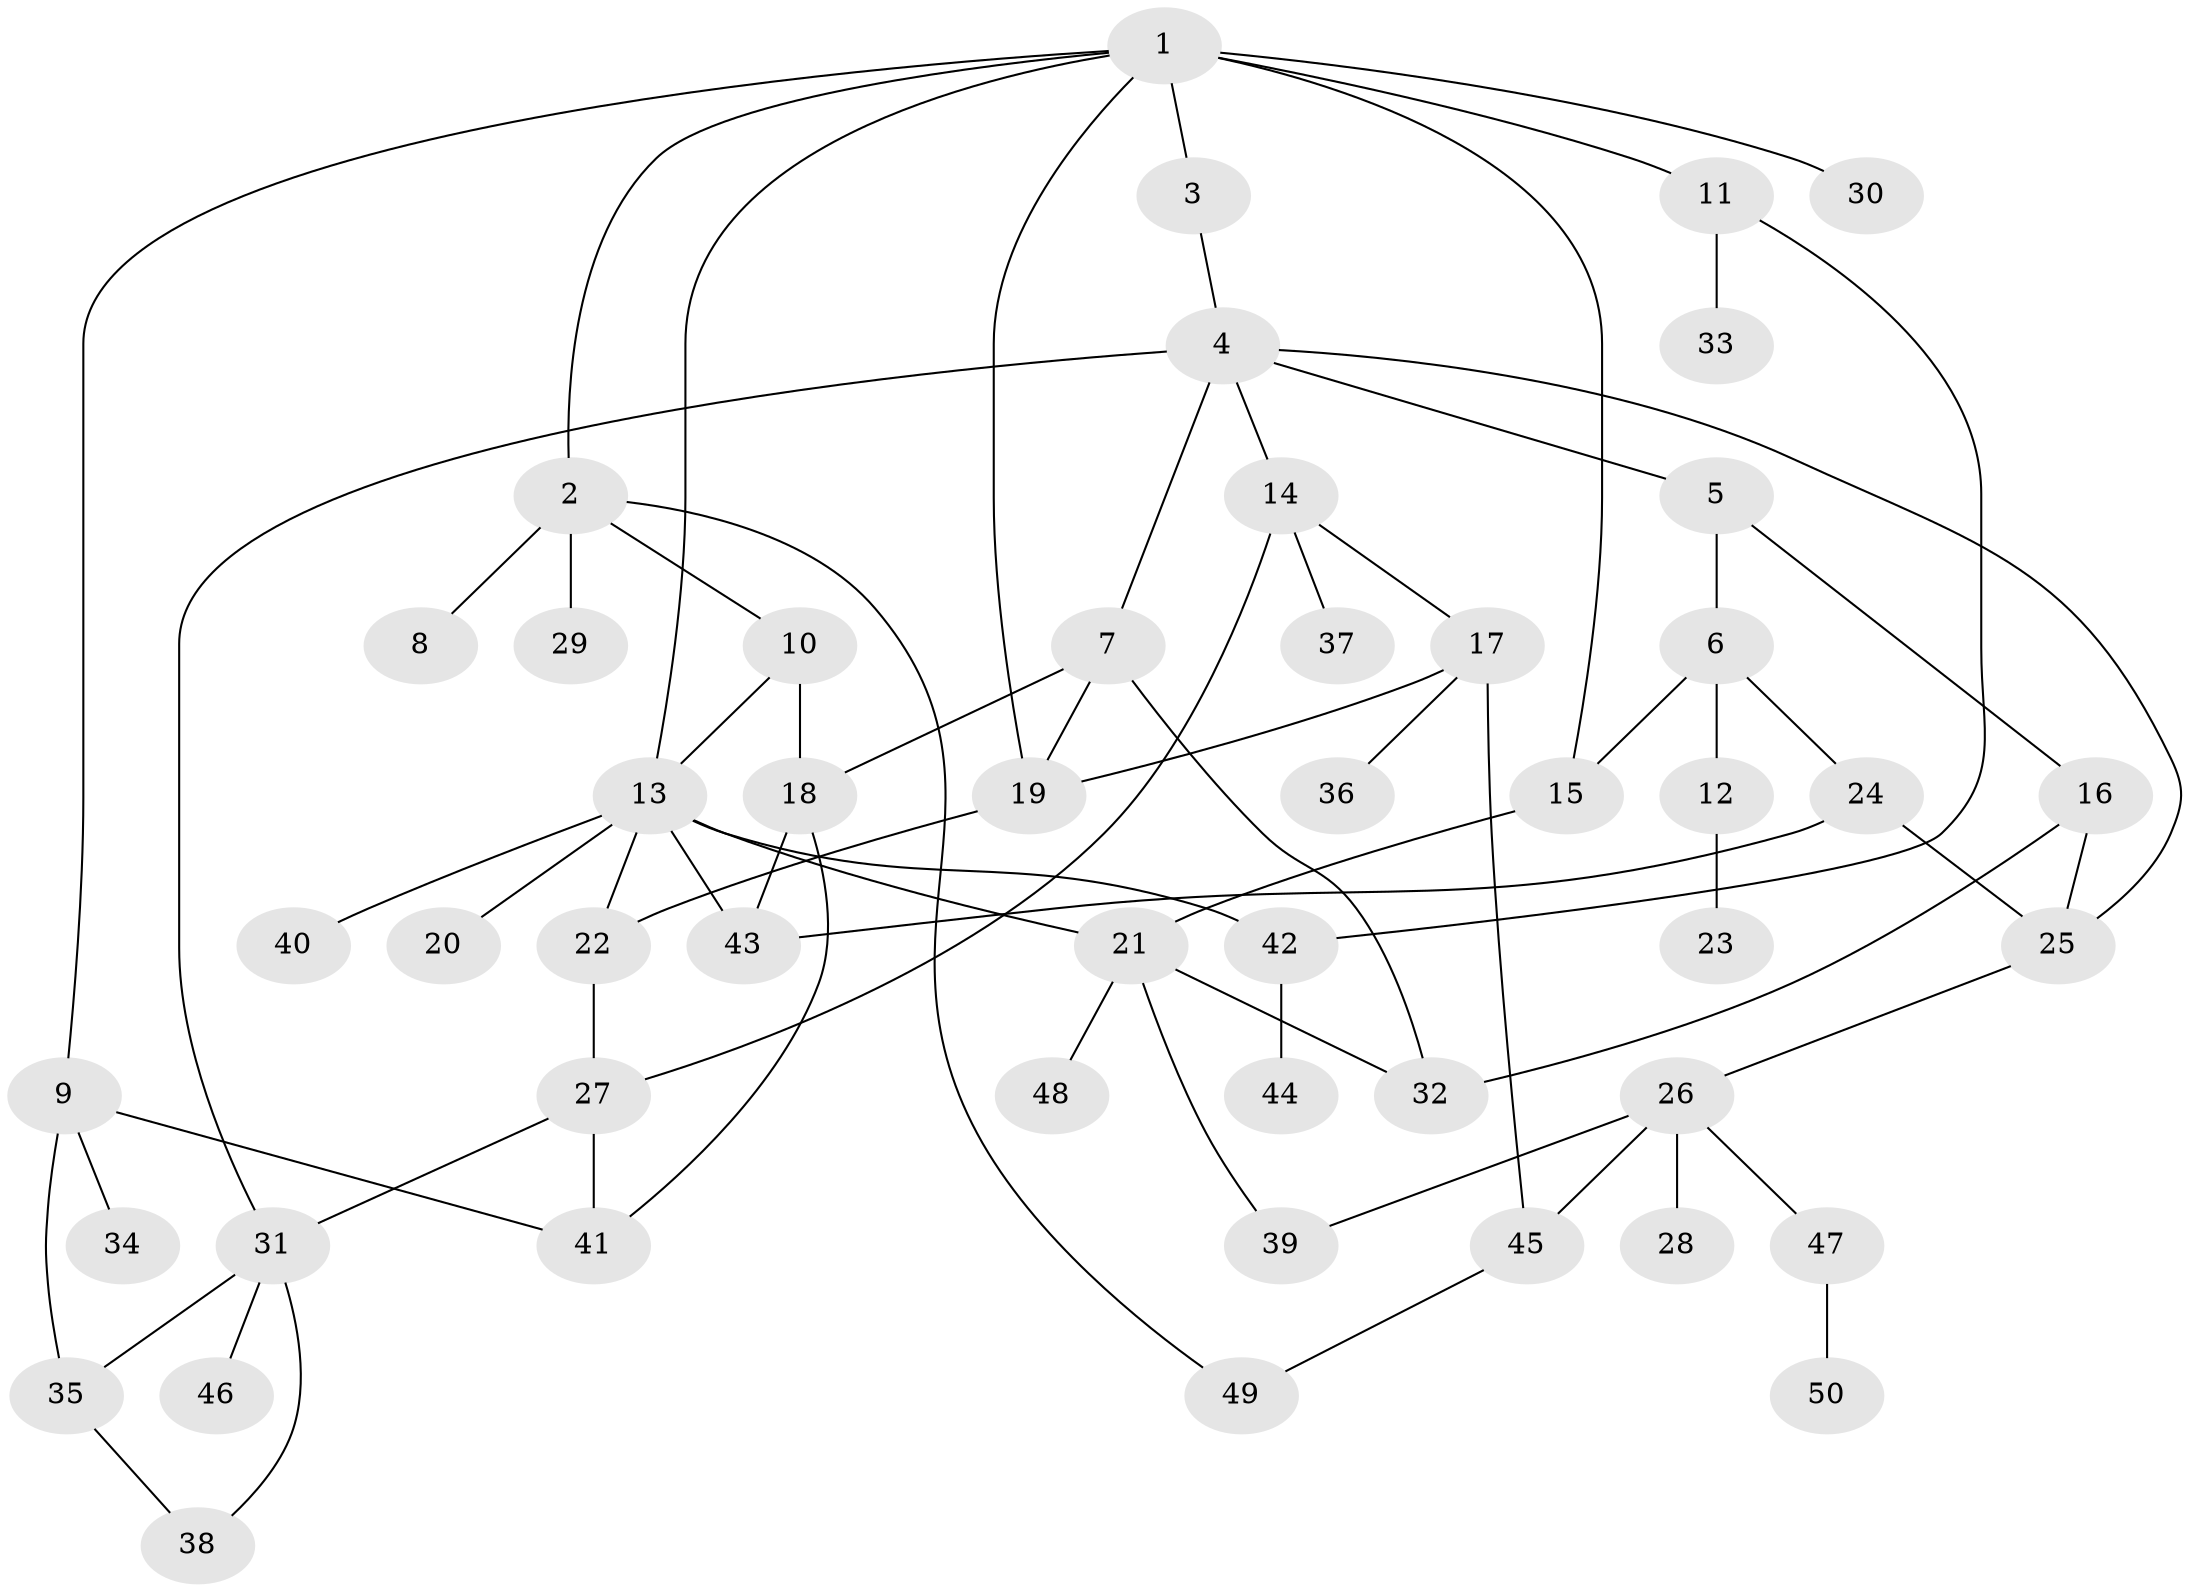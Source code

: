 // Generated by graph-tools (version 1.1) at 2025/34/03/09/25 02:34:29]
// undirected, 50 vertices, 72 edges
graph export_dot {
graph [start="1"]
  node [color=gray90,style=filled];
  1;
  2;
  3;
  4;
  5;
  6;
  7;
  8;
  9;
  10;
  11;
  12;
  13;
  14;
  15;
  16;
  17;
  18;
  19;
  20;
  21;
  22;
  23;
  24;
  25;
  26;
  27;
  28;
  29;
  30;
  31;
  32;
  33;
  34;
  35;
  36;
  37;
  38;
  39;
  40;
  41;
  42;
  43;
  44;
  45;
  46;
  47;
  48;
  49;
  50;
  1 -- 2;
  1 -- 3;
  1 -- 9;
  1 -- 11;
  1 -- 13;
  1 -- 15;
  1 -- 30;
  1 -- 19;
  2 -- 8;
  2 -- 10;
  2 -- 29;
  2 -- 49;
  3 -- 4;
  4 -- 5;
  4 -- 7;
  4 -- 14;
  4 -- 31;
  4 -- 25;
  5 -- 6;
  5 -- 16;
  6 -- 12;
  6 -- 24;
  6 -- 15;
  7 -- 19;
  7 -- 32;
  7 -- 18;
  9 -- 34;
  9 -- 41;
  9 -- 35;
  10 -- 18;
  10 -- 13;
  11 -- 33;
  11 -- 42;
  12 -- 23;
  13 -- 20;
  13 -- 21;
  13 -- 40;
  13 -- 42;
  13 -- 43;
  13 -- 22;
  14 -- 17;
  14 -- 27;
  14 -- 37;
  15 -- 21;
  16 -- 32;
  16 -- 25;
  17 -- 36;
  17 -- 45;
  17 -- 19;
  18 -- 43;
  18 -- 41;
  19 -- 22;
  21 -- 32;
  21 -- 39;
  21 -- 48;
  22 -- 27;
  24 -- 25;
  24 -- 43;
  25 -- 26;
  26 -- 28;
  26 -- 47;
  26 -- 45;
  26 -- 39;
  27 -- 31;
  27 -- 41;
  31 -- 35;
  31 -- 46;
  31 -- 38;
  35 -- 38;
  42 -- 44;
  45 -- 49;
  47 -- 50;
}
